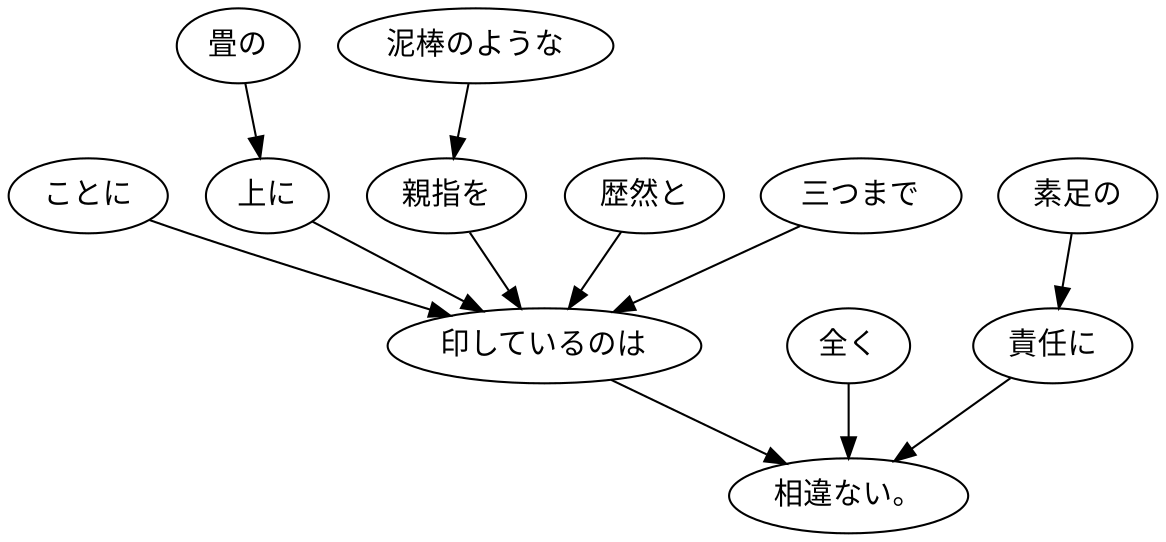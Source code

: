 digraph graph7176 {
	node0 [label="ことに"];
	node1 [label="畳の"];
	node2 [label="上に"];
	node3 [label="泥棒のような"];
	node4 [label="親指を"];
	node5 [label="歴然と"];
	node6 [label="三つまで"];
	node7 [label="印しているのは"];
	node8 [label="全く"];
	node9 [label="素足の"];
	node10 [label="責任に"];
	node11 [label="相違ない。"];
	node0 -> node7;
	node1 -> node2;
	node2 -> node7;
	node3 -> node4;
	node4 -> node7;
	node5 -> node7;
	node6 -> node7;
	node7 -> node11;
	node8 -> node11;
	node9 -> node10;
	node10 -> node11;
}
